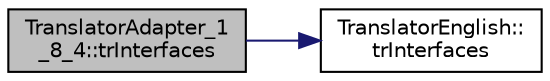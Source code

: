 digraph "TranslatorAdapter_1_8_4::trInterfaces"
{
 // LATEX_PDF_SIZE
  edge [fontname="Helvetica",fontsize="10",labelfontname="Helvetica",labelfontsize="10"];
  node [fontname="Helvetica",fontsize="10",shape=record];
  rankdir="LR";
  Node1 [label="TranslatorAdapter_1\l_8_4::trInterfaces",height=0.2,width=0.4,color="black", fillcolor="grey75", style="filled", fontcolor="black",tooltip=" "];
  Node1 -> Node2 [color="midnightblue",fontsize="10",style="solid",fontname="Helvetica"];
  Node2 [label="TranslatorEnglish::\ltrInterfaces",height=0.2,width=0.4,color="black", fillcolor="white", style="filled",URL="$classTranslatorEnglish.html#a376a3eb016a5630742ac37d07584a821",tooltip=" "];
}
